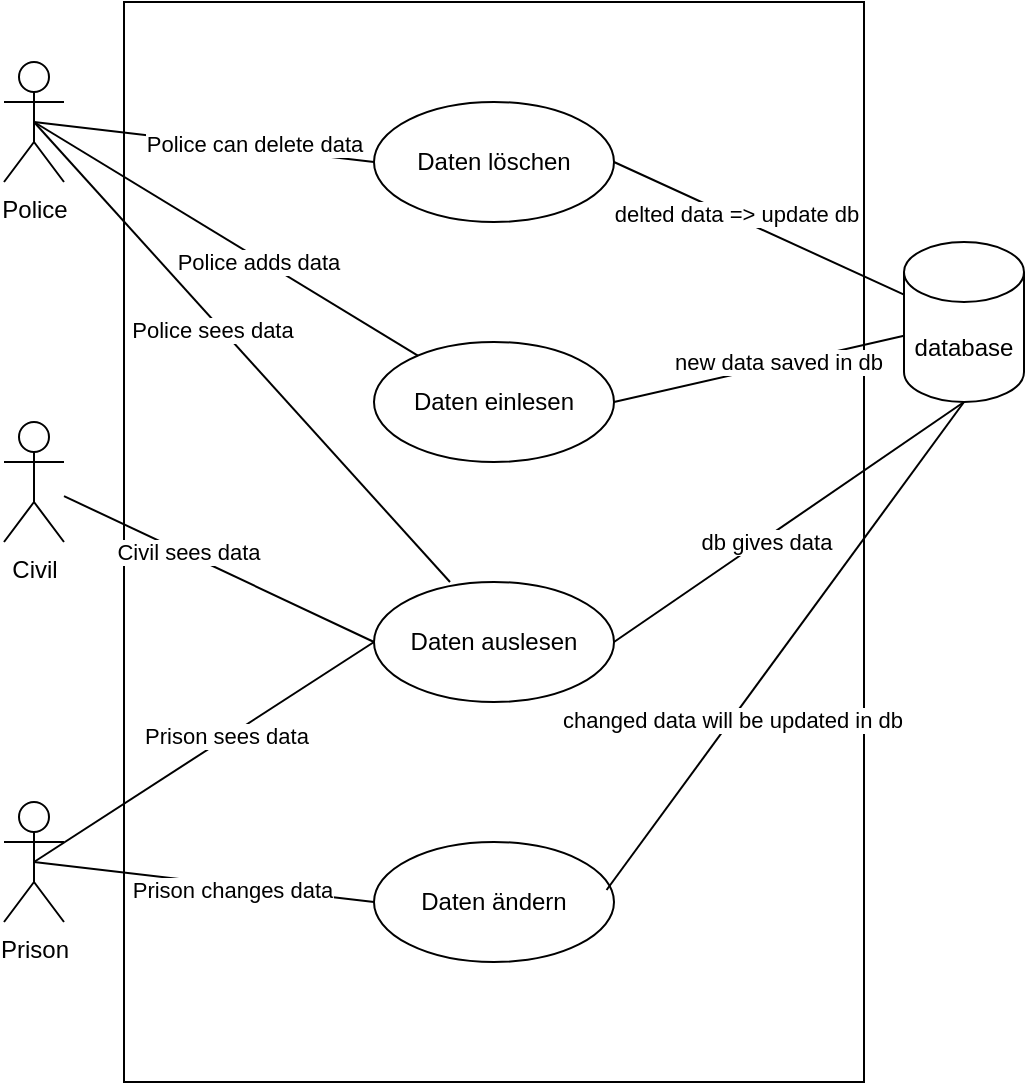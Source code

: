 <mxfile version="15.2.7" type="device"><diagram id="8Hyu16Tk0bVeT7XKp7j3" name="Page-1"><mxGraphModel dx="782" dy="468" grid="1" gridSize="10" guides="1" tooltips="1" connect="1" arrows="1" fold="1" page="1" pageScale="1" pageWidth="827" pageHeight="1169" math="0" shadow="0"><root><mxCell id="0"/><mxCell id="1" parent="0"/><mxCell id="4myXNdkmxW0w3jzI0uBn-2" value="" style="rounded=0;whiteSpace=wrap;html=1;" vertex="1" parent="1"><mxGeometry x="90" y="220" width="370" height="540" as="geometry"/></mxCell><mxCell id="4myXNdkmxW0w3jzI0uBn-3" value="Police" style="shape=umlActor;verticalLabelPosition=bottom;verticalAlign=top;html=1;outlineConnect=0;" vertex="1" parent="1"><mxGeometry x="30" y="250" width="30" height="60" as="geometry"/></mxCell><mxCell id="4myXNdkmxW0w3jzI0uBn-4" value="Civil" style="shape=umlActor;verticalLabelPosition=bottom;verticalAlign=top;html=1;outlineConnect=0;" vertex="1" parent="1"><mxGeometry x="30" y="430" width="30" height="60" as="geometry"/></mxCell><mxCell id="4myXNdkmxW0w3jzI0uBn-5" value="Prison" style="shape=umlActor;verticalLabelPosition=bottom;verticalAlign=top;html=1;outlineConnect=0;" vertex="1" parent="1"><mxGeometry x="30" y="620" width="30" height="60" as="geometry"/></mxCell><mxCell id="4myXNdkmxW0w3jzI0uBn-7" value="database" style="shape=cylinder3;whiteSpace=wrap;html=1;boundedLbl=1;backgroundOutline=1;size=15;" vertex="1" parent="1"><mxGeometry x="480" y="340" width="60" height="80" as="geometry"/></mxCell><mxCell id="4myXNdkmxW0w3jzI0uBn-8" value="Daten löschen" style="ellipse;whiteSpace=wrap;html=1;" vertex="1" parent="1"><mxGeometry x="215" y="270" width="120" height="60" as="geometry"/></mxCell><mxCell id="4myXNdkmxW0w3jzI0uBn-9" value="Daten einlesen" style="ellipse;whiteSpace=wrap;html=1;" vertex="1" parent="1"><mxGeometry x="215" y="390" width="120" height="60" as="geometry"/></mxCell><mxCell id="4myXNdkmxW0w3jzI0uBn-11" value="Daten auslesen" style="ellipse;whiteSpace=wrap;html=1;" vertex="1" parent="1"><mxGeometry x="215" y="510" width="120" height="60" as="geometry"/></mxCell><mxCell id="4myXNdkmxW0w3jzI0uBn-12" value="Daten ändern" style="ellipse;whiteSpace=wrap;html=1;" vertex="1" parent="1"><mxGeometry x="215" y="640" width="120" height="60" as="geometry"/></mxCell><mxCell id="4myXNdkmxW0w3jzI0uBn-14" value="" style="endArrow=none;html=1;exitX=0.5;exitY=0.5;exitDx=0;exitDy=0;exitPerimeter=0;entryX=0;entryY=0.5;entryDx=0;entryDy=0;" edge="1" parent="1" source="4myXNdkmxW0w3jzI0uBn-3" target="4myXNdkmxW0w3jzI0uBn-8"><mxGeometry width="50" height="50" relative="1" as="geometry"><mxPoint x="280" y="400" as="sourcePoint"/><mxPoint x="330" y="350" as="targetPoint"/></mxGeometry></mxCell><mxCell id="4myXNdkmxW0w3jzI0uBn-32" value="Police can delete data" style="edgeLabel;html=1;align=center;verticalAlign=middle;resizable=0;points=[];" vertex="1" connectable="0" parent="4myXNdkmxW0w3jzI0uBn-14"><mxGeometry x="0.284" y="2" relative="1" as="geometry"><mxPoint as="offset"/></mxGeometry></mxCell><mxCell id="4myXNdkmxW0w3jzI0uBn-15" value="" style="endArrow=none;html=1;exitX=0.5;exitY=0.5;exitDx=0;exitDy=0;exitPerimeter=0;" edge="1" parent="1" source="4myXNdkmxW0w3jzI0uBn-3" target="4myXNdkmxW0w3jzI0uBn-9"><mxGeometry width="50" height="50" relative="1" as="geometry"><mxPoint x="60" y="290" as="sourcePoint"/><mxPoint x="330" y="350" as="targetPoint"/></mxGeometry></mxCell><mxCell id="4myXNdkmxW0w3jzI0uBn-31" value="Police adds data" style="edgeLabel;html=1;align=center;verticalAlign=middle;resizable=0;points=[];" vertex="1" connectable="0" parent="4myXNdkmxW0w3jzI0uBn-15"><mxGeometry x="0.173" y="-1" relative="1" as="geometry"><mxPoint as="offset"/></mxGeometry></mxCell><mxCell id="4myXNdkmxW0w3jzI0uBn-16" value="" style="endArrow=none;html=1;exitX=1;exitY=0.5;exitDx=0;exitDy=0;" edge="1" parent="1" source="4myXNdkmxW0w3jzI0uBn-8" target="4myXNdkmxW0w3jzI0uBn-7"><mxGeometry width="50" height="50" relative="1" as="geometry"><mxPoint x="280" y="400" as="sourcePoint"/><mxPoint x="330" y="350" as="targetPoint"/></mxGeometry></mxCell><mxCell id="4myXNdkmxW0w3jzI0uBn-33" value="delted data =&amp;gt; update db" style="edgeLabel;html=1;align=center;verticalAlign=middle;resizable=0;points=[];" vertex="1" connectable="0" parent="4myXNdkmxW0w3jzI0uBn-16"><mxGeometry x="-0.181" y="2" relative="1" as="geometry"><mxPoint as="offset"/></mxGeometry></mxCell><mxCell id="4myXNdkmxW0w3jzI0uBn-17" value="" style="endArrow=none;html=1;exitX=1;exitY=0.5;exitDx=0;exitDy=0;" edge="1" parent="1" source="4myXNdkmxW0w3jzI0uBn-9" target="4myXNdkmxW0w3jzI0uBn-7"><mxGeometry width="50" height="50" relative="1" as="geometry"><mxPoint x="280" y="400" as="sourcePoint"/><mxPoint x="330" y="350" as="targetPoint"/></mxGeometry></mxCell><mxCell id="4myXNdkmxW0w3jzI0uBn-34" value="new data saved in db" style="edgeLabel;html=1;align=center;verticalAlign=middle;resizable=0;points=[];" vertex="1" connectable="0" parent="4myXNdkmxW0w3jzI0uBn-17"><mxGeometry x="0.139" y="1" relative="1" as="geometry"><mxPoint as="offset"/></mxGeometry></mxCell><mxCell id="4myXNdkmxW0w3jzI0uBn-18" value="" style="endArrow=none;html=1;entryX=0;entryY=0.5;entryDx=0;entryDy=0;" edge="1" parent="1" source="4myXNdkmxW0w3jzI0uBn-4" target="4myXNdkmxW0w3jzI0uBn-11"><mxGeometry width="50" height="50" relative="1" as="geometry"><mxPoint x="280" y="400" as="sourcePoint"/><mxPoint x="330" y="350" as="targetPoint"/></mxGeometry></mxCell><mxCell id="4myXNdkmxW0w3jzI0uBn-29" value="Civil sees data" style="edgeLabel;html=1;align=center;verticalAlign=middle;resizable=0;points=[];" vertex="1" connectable="0" parent="4myXNdkmxW0w3jzI0uBn-18"><mxGeometry x="-0.213" y="1" relative="1" as="geometry"><mxPoint as="offset"/></mxGeometry></mxCell><mxCell id="4myXNdkmxW0w3jzI0uBn-19" value="" style="endArrow=none;html=1;exitX=0.5;exitY=0.5;exitDx=0;exitDy=0;exitPerimeter=0;entryX=0;entryY=0.5;entryDx=0;entryDy=0;" edge="1" parent="1" source="4myXNdkmxW0w3jzI0uBn-5" target="4myXNdkmxW0w3jzI0uBn-11"><mxGeometry width="50" height="50" relative="1" as="geometry"><mxPoint x="280" y="400" as="sourcePoint"/><mxPoint x="330" y="350" as="targetPoint"/></mxGeometry></mxCell><mxCell id="4myXNdkmxW0w3jzI0uBn-37" value="Prison sees data" style="edgeLabel;html=1;align=center;verticalAlign=middle;resizable=0;points=[];" vertex="1" connectable="0" parent="4myXNdkmxW0w3jzI0uBn-19"><mxGeometry x="0.137" y="1" relative="1" as="geometry"><mxPoint as="offset"/></mxGeometry></mxCell><mxCell id="4myXNdkmxW0w3jzI0uBn-20" value="" style="endArrow=none;html=1;exitX=0.5;exitY=0.5;exitDx=0;exitDy=0;exitPerimeter=0;entryX=0;entryY=0.5;entryDx=0;entryDy=0;" edge="1" parent="1" source="4myXNdkmxW0w3jzI0uBn-5" target="4myXNdkmxW0w3jzI0uBn-12"><mxGeometry width="50" height="50" relative="1" as="geometry"><mxPoint x="280" y="560" as="sourcePoint"/><mxPoint x="330" y="510" as="targetPoint"/></mxGeometry></mxCell><mxCell id="4myXNdkmxW0w3jzI0uBn-38" value="Prison changes data" style="edgeLabel;html=1;align=center;verticalAlign=middle;resizable=0;points=[];" vertex="1" connectable="0" parent="4myXNdkmxW0w3jzI0uBn-20"><mxGeometry x="0.16" y="-2" relative="1" as="geometry"><mxPoint as="offset"/></mxGeometry></mxCell><mxCell id="4myXNdkmxW0w3jzI0uBn-21" value="" style="endArrow=none;html=1;exitX=1;exitY=0.5;exitDx=0;exitDy=0;entryX=0.5;entryY=1;entryDx=0;entryDy=0;entryPerimeter=0;" edge="1" parent="1" source="4myXNdkmxW0w3jzI0uBn-11" target="4myXNdkmxW0w3jzI0uBn-7"><mxGeometry width="50" height="50" relative="1" as="geometry"><mxPoint x="280" y="560" as="sourcePoint"/><mxPoint x="330" y="510" as="targetPoint"/></mxGeometry></mxCell><mxCell id="4myXNdkmxW0w3jzI0uBn-35" value="db gives data" style="edgeLabel;html=1;align=center;verticalAlign=middle;resizable=0;points=[];" vertex="1" connectable="0" parent="4myXNdkmxW0w3jzI0uBn-21"><mxGeometry x="-0.14" y="-2" relative="1" as="geometry"><mxPoint as="offset"/></mxGeometry></mxCell><mxCell id="4myXNdkmxW0w3jzI0uBn-22" value="" style="endArrow=none;html=1;" edge="1" parent="1"><mxGeometry width="50" height="50" relative="1" as="geometry"><mxPoint x="45" y="280" as="sourcePoint"/><mxPoint x="253" y="510" as="targetPoint"/></mxGeometry></mxCell><mxCell id="4myXNdkmxW0w3jzI0uBn-30" value="Police sees data" style="edgeLabel;html=1;align=center;verticalAlign=middle;resizable=0;points=[];" vertex="1" connectable="0" parent="4myXNdkmxW0w3jzI0uBn-22"><mxGeometry x="-0.12" y="-4" relative="1" as="geometry"><mxPoint as="offset"/></mxGeometry></mxCell><mxCell id="4myXNdkmxW0w3jzI0uBn-23" value="" style="endArrow=none;html=1;exitX=0.969;exitY=0.4;exitDx=0;exitDy=0;exitPerimeter=0;entryX=0.5;entryY=1;entryDx=0;entryDy=0;entryPerimeter=0;" edge="1" parent="1" source="4myXNdkmxW0w3jzI0uBn-12" target="4myXNdkmxW0w3jzI0uBn-7"><mxGeometry width="50" height="50" relative="1" as="geometry"><mxPoint x="280" y="670" as="sourcePoint"/><mxPoint x="330" y="620" as="targetPoint"/></mxGeometry></mxCell><mxCell id="4myXNdkmxW0w3jzI0uBn-39" value="changed data will be updated in db" style="edgeLabel;html=1;align=center;verticalAlign=middle;resizable=0;points=[];" vertex="1" connectable="0" parent="4myXNdkmxW0w3jzI0uBn-23"><mxGeometry x="-0.304" relative="1" as="geometry"><mxPoint as="offset"/></mxGeometry></mxCell></root></mxGraphModel></diagram></mxfile>
